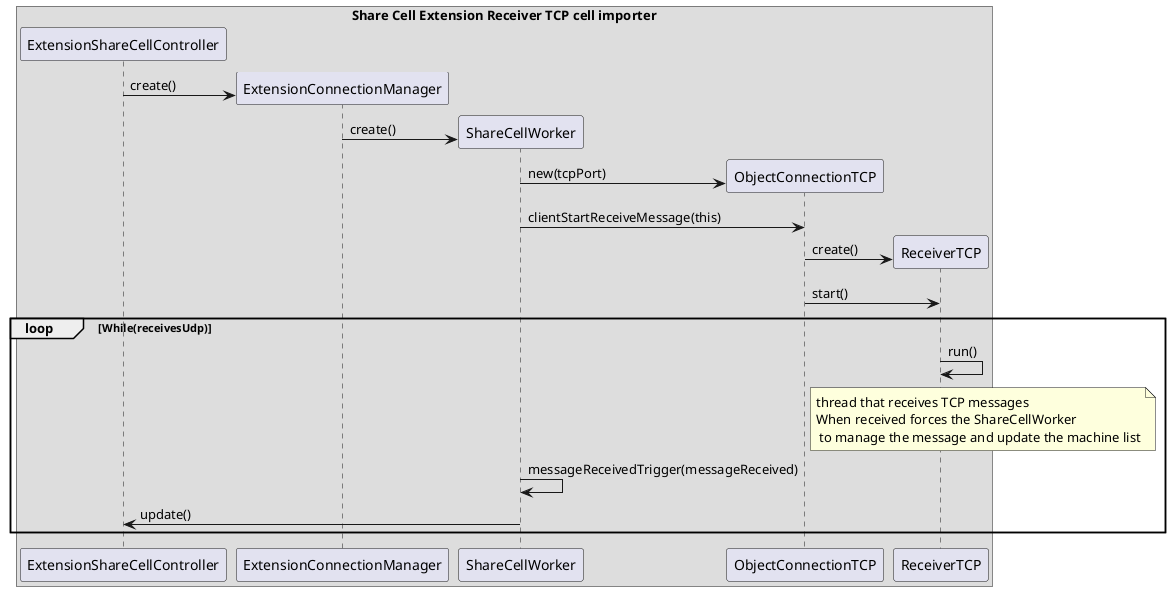   @startuml IPC01.1_TCP_receive_Cell_update.png
  box "Share Cell Extension Receiver TCP cell importer"
    participant "ExtensionShareCellController"
    participant "ExtensionConnectionManager"
    participant "ShareCellWorker"
    participant "ObjectConnectionTCP"
    participant "ReceiverTCP"
  end box

create ExtensionConnectionManager 
    ExtensionShareCellController -> ExtensionConnectionManager : create()
create ShareCellWorker 
    ExtensionConnectionManager -> ShareCellWorker : create()
create ObjectConnectionTCP 
    ShareCellWorker -> ObjectConnectionTCP : new(tcpPort)
    ShareCellWorker -> ObjectConnectionTCP : clientStartReceiveMessage(this)
create ReceiverTCP
    ObjectConnectionTCP -> ReceiverTCP : create()
    ObjectConnectionTCP -> ReceiverTCP : start()
    loop While(receivesUdp)
        ReceiverTCP -> ReceiverTCP : run()
        note right of ObjectConnectionTCP : thread that receives TCP messages\nWhen received forces the ShareCellWorker\n to manage the message and update the machine list             
        ShareCellWorker -> ShareCellWorker : messageReceivedTrigger(messageReceived)
        ShareCellWorker -> ExtensionShareCellController : update()
    end
    
    
    
@enduml